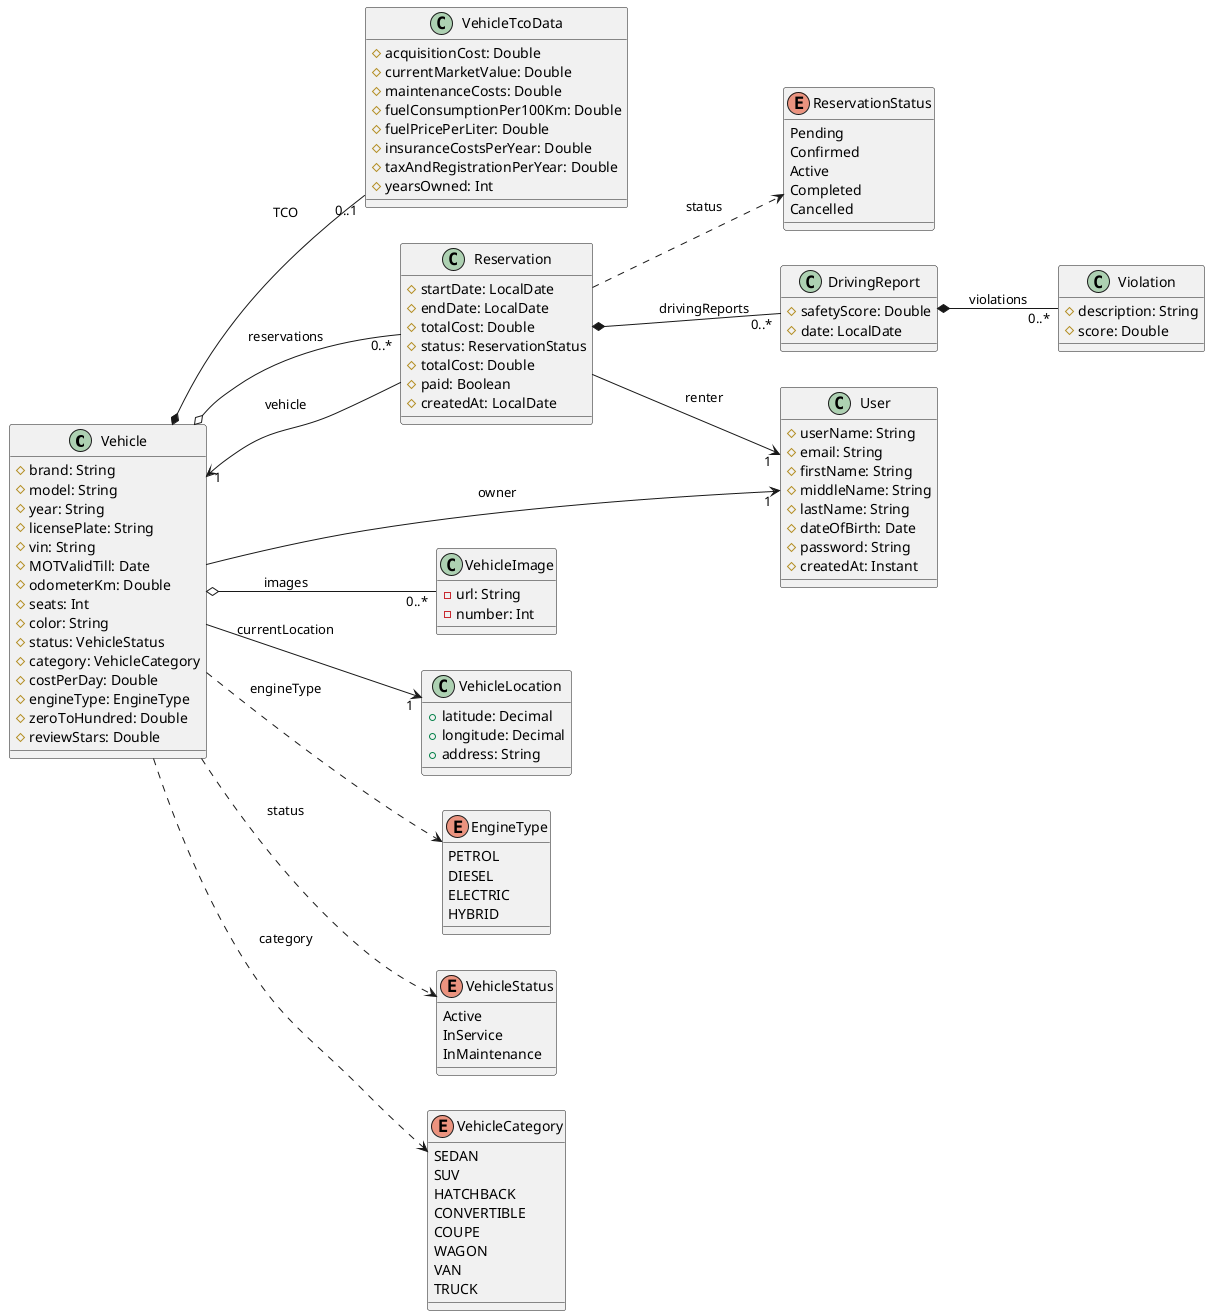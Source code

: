
@startuml
left to right direction
'skinparam classAttributeIconSize 0

'========================
' Core domain
'========================
class Vehicle {
  # brand: String
  # model: String
  # year: String
  # licensePlate: String
  # vin: String
  # MOTValidTill: Date
  # odometerKm: Double
  # seats: Int
  # color: String
  # status: VehicleStatus
  # category: VehicleCategory
  # costPerDay: Double
  # engineType: EngineType
  # zeroToHundred: Double
  # reviewStars: Double
}

class VehicleTcoData {
  # acquisitionCost: Double
  # currentMarketValue: Double
  # maintenanceCosts: Double
  # fuelConsumptionPer100Km: Double
  # fuelPricePerLiter: Double
  # insuranceCostsPerYear: Double
  # taxAndRegistrationPerYear: Double
  # yearsOwned: Int
}

class Reservation {
  # startDate: LocalDate
  # endDate: LocalDate
  # totalCost: Double
  # status: ReservationStatus
  # totalCost: Double
  # paid: Boolean
  # createdAt: LocalDate
}

class DrivingReport {
  # safetyScore: Double
  # date: LocalDate
}

class Violation {
  # description: String
  # score: Double
}

class User {
  # userName: String
  # email: String
  # firstName: String
  # middleName: String
  # lastName: String
  # dateOfBirth: Date
  # password: String
  # createdAt: Instant
}

class VehicleImage {
  - url: String
  - number: Int
}

class VehicleLocation {
  + latitude: Decimal
  + longitude: Decimal
  + address: String
}

'========================
' Enums
'========================
enum EngineType {
  PETROL
  DIESEL
  ELECTRIC
  HYBRID
}

enum VehicleStatus {
  Active
  InService
  InMaintenance
}

enum VehicleCategory {
  SEDAN
  SUV
  HATCHBACK
  CONVERTIBLE
  COUPE
  WAGON
  VAN
  TRUCK
}

enum ReservationStatus {
  Pending
  Confirmed
  Active
  Completed
  Cancelled
}

'========================
' Associations (lines)
'========================
Vehicle o-- "0..*" Reservation : reservations
Vehicle o-- "0..*" VehicleImage : images
Vehicle --> "1" User : owner
Vehicle --> "1" VehicleLocation : currentLocation
Vehicle *-- "0..1" VehicleTcoData : TCO

Reservation --> "1" Vehicle : vehicle
Reservation --> "1" User : renter
Reservation *-- "0..*" DrivingReport : drivingReports

DrivingReport *-- "0..*" Violation: violations

'========================
' Enum dependencies (lines from classes to enums)
'========================
Vehicle ..> VehicleStatus : status
Vehicle ..> VehicleCategory : category
Vehicle ..> EngineType : engineType
Reservation ..> ReservationStatus : status

@enduml